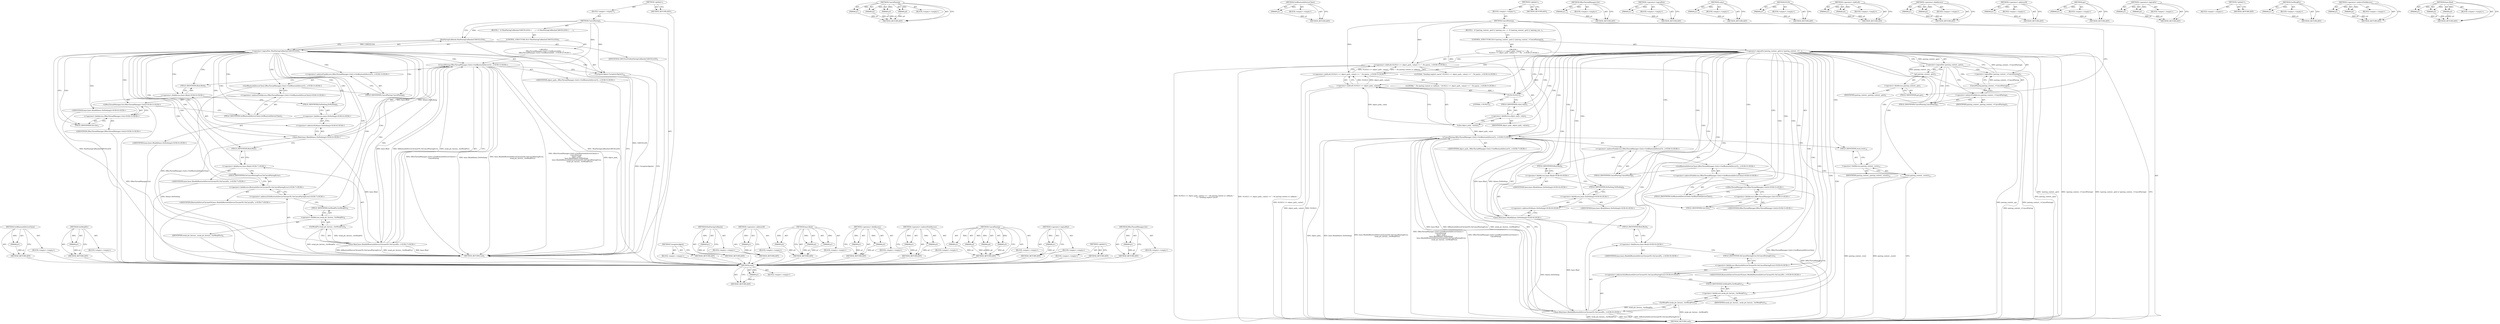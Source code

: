 digraph "base.Bind" {
vulnerable_84 [label=<(METHOD,GetBluetoothDeviceClient)>];
vulnerable_85 [label=<(PARAM,p1)>];
vulnerable_86 [label=<(BLOCK,&lt;empty&gt;,&lt;empty&gt;)>];
vulnerable_87 [label=<(METHOD_RETURN,ANY)>];
vulnerable_107 [label=<(METHOD,GetWeakPtr)>];
vulnerable_108 [label=<(PARAM,p1)>];
vulnerable_109 [label=<(BLOCK,&lt;empty&gt;,&lt;empty&gt;)>];
vulnerable_110 [label=<(METHOD_RETURN,ANY)>];
vulnerable_6 [label=<(METHOD,&lt;global&gt;)<SUB>1</SUB>>];
vulnerable_7 [label=<(BLOCK,&lt;empty&gt;,&lt;empty&gt;)<SUB>1</SUB>>];
vulnerable_8 [label=<(METHOD,CancelPairing)<SUB>1</SUB>>];
vulnerable_9 [label=<(BLOCK,{
  if (!RunPairingCallbacks(CANCELLED)) {
    ...,{
  if (!RunPairingCallbacks(CANCELLED)) {
    ...)<SUB>1</SUB>>];
vulnerable_10 [label=<(CONTROL_STRUCTURE,IF,if (!RunPairingCallbacks(CANCELLED)))<SUB>2</SUB>>];
vulnerable_11 [label=<(&lt;operator&gt;.logicalNot,!RunPairingCallbacks(CANCELLED))<SUB>2</SUB>>];
vulnerable_12 [label=<(RunPairingCallbacks,RunPairingCallbacks(CANCELLED))<SUB>2</SUB>>];
vulnerable_13 [label=<(IDENTIFIER,CANCELLED,RunPairingCallbacks(CANCELLED))<SUB>2</SUB>>];
vulnerable_14 [label="<(BLOCK,{
     DBusThreadManager::Get()-&gt;GetBluetoothDe...,{
     DBusThreadManager::Get()-&gt;GetBluetoothDe...)<SUB>2</SUB>>"];
vulnerable_15 [label="<(CancelPairing,DBusThreadManager::Get()-&gt;GetBluetoothDeviceCli...)<SUB>3</SUB>>"];
vulnerable_16 [label="<(&lt;operator&gt;.indirectFieldAccess,DBusThreadManager::Get()-&gt;GetBluetoothDeviceCli...)<SUB>3</SUB>>"];
vulnerable_17 [label="<(GetBluetoothDeviceClient,DBusThreadManager::Get()-&gt;GetBluetoothDeviceCli...)<SUB>3</SUB>>"];
vulnerable_18 [label="<(&lt;operator&gt;.indirectFieldAccess,DBusThreadManager::Get()-&gt;GetBluetoothDeviceClient)<SUB>3</SUB>>"];
vulnerable_19 [label="<(DBusThreadManager.Get,DBusThreadManager::Get())<SUB>3</SUB>>"];
vulnerable_20 [label="<(&lt;operator&gt;.fieldAccess,DBusThreadManager::Get)<SUB>3</SUB>>"];
vulnerable_21 [label="<(IDENTIFIER,DBusThreadManager,DBusThreadManager::Get())<SUB>3</SUB>>"];
vulnerable_22 [label=<(FIELD_IDENTIFIER,Get,Get)<SUB>3</SUB>>];
vulnerable_23 [label=<(FIELD_IDENTIFIER,GetBluetoothDeviceClient,GetBluetoothDeviceClient)<SUB>3</SUB>>];
vulnerable_24 [label=<(FIELD_IDENTIFIER,CancelPairing,CancelPairing)<SUB>3</SUB>>];
vulnerable_25 [label="<(IDENTIFIER,object_path_,DBusThreadManager::Get()-&gt;GetBluetoothDeviceCli...)<SUB>5</SUB>>"];
vulnerable_26 [label="<(base.Bind,base::Bind(&amp;base::DoNothing))<SUB>6</SUB>>"];
vulnerable_27 [label="<(&lt;operator&gt;.fieldAccess,base::Bind)<SUB>6</SUB>>"];
vulnerable_28 [label="<(IDENTIFIER,base,base::Bind(&amp;base::DoNothing))<SUB>6</SUB>>"];
vulnerable_29 [label=<(FIELD_IDENTIFIER,Bind,Bind)<SUB>6</SUB>>];
vulnerable_30 [label="<(&lt;operator&gt;.addressOf,&amp;base::DoNothing)<SUB>6</SUB>>"];
vulnerable_31 [label="<(&lt;operator&gt;.fieldAccess,base::DoNothing)<SUB>6</SUB>>"];
vulnerable_32 [label="<(IDENTIFIER,base,base::Bind(&amp;base::DoNothing))<SUB>6</SUB>>"];
vulnerable_33 [label=<(FIELD_IDENTIFIER,DoNothing,DoNothing)<SUB>6</SUB>>];
vulnerable_34 [label="<(base.Bind,base::Bind(&amp;BluetoothDeviceChromeOS::OnCancelPa...)<SUB>7</SUB>>"];
vulnerable_35 [label="<(&lt;operator&gt;.fieldAccess,base::Bind)<SUB>7</SUB>>"];
vulnerable_36 [label="<(IDENTIFIER,base,base::Bind(&amp;BluetoothDeviceChromeOS::OnCancelPa...)<SUB>7</SUB>>"];
vulnerable_37 [label=<(FIELD_IDENTIFIER,Bind,Bind)<SUB>7</SUB>>];
vulnerable_38 [label="<(&lt;operator&gt;.addressOf,&amp;BluetoothDeviceChromeOS::OnCancelPairingError)<SUB>7</SUB>>"];
vulnerable_39 [label="<(&lt;operator&gt;.fieldAccess,BluetoothDeviceChromeOS::OnCancelPairingError)<SUB>7</SUB>>"];
vulnerable_40 [label="<(IDENTIFIER,BluetoothDeviceChromeOS,base::Bind(&amp;BluetoothDeviceChromeOS::OnCancelPa...)<SUB>7</SUB>>"];
vulnerable_41 [label=<(FIELD_IDENTIFIER,OnCancelPairingError,OnCancelPairingError)<SUB>7</SUB>>];
vulnerable_42 [label=<(GetWeakPtr,weak_ptr_factory_.GetWeakPtr())<SUB>8</SUB>>];
vulnerable_43 [label=<(&lt;operator&gt;.fieldAccess,weak_ptr_factory_.GetWeakPtr)<SUB>8</SUB>>];
vulnerable_44 [label=<(IDENTIFIER,weak_ptr_factory_,weak_ptr_factory_.GetWeakPtr())<SUB>8</SUB>>];
vulnerable_45 [label=<(FIELD_IDENTIFIER,GetWeakPtr,GetWeakPtr)<SUB>8</SUB>>];
vulnerable_46 [label=<(UnregisterAgent,UnregisterAgent())<SUB>10</SUB>>];
vulnerable_47 [label=<(METHOD_RETURN,void)<SUB>1</SUB>>];
vulnerable_49 [label=<(METHOD_RETURN,ANY)<SUB>1</SUB>>];
vulnerable_111 [label=<(METHOD,UnregisterAgent)>];
vulnerable_112 [label=<(BLOCK,&lt;empty&gt;,&lt;empty&gt;)>];
vulnerable_113 [label=<(METHOD_RETURN,ANY)>];
vulnerable_68 [label=<(METHOD,RunPairingCallbacks)>];
vulnerable_69 [label=<(PARAM,p1)>];
vulnerable_70 [label=<(BLOCK,&lt;empty&gt;,&lt;empty&gt;)>];
vulnerable_71 [label=<(METHOD_RETURN,ANY)>];
vulnerable_103 [label=<(METHOD,&lt;operator&gt;.addressOf)>];
vulnerable_104 [label=<(PARAM,p1)>];
vulnerable_105 [label=<(BLOCK,&lt;empty&gt;,&lt;empty&gt;)>];
vulnerable_106 [label=<(METHOD_RETURN,ANY)>];
vulnerable_97 [label=<(METHOD,base.Bind)>];
vulnerable_98 [label=<(PARAM,p1)>];
vulnerable_99 [label=<(PARAM,p2)>];
vulnerable_100 [label=<(PARAM,p3)>];
vulnerable_101 [label=<(BLOCK,&lt;empty&gt;,&lt;empty&gt;)>];
vulnerable_102 [label=<(METHOD_RETURN,ANY)>];
vulnerable_92 [label=<(METHOD,&lt;operator&gt;.fieldAccess)>];
vulnerable_93 [label=<(PARAM,p1)>];
vulnerable_94 [label=<(PARAM,p2)>];
vulnerable_95 [label=<(BLOCK,&lt;empty&gt;,&lt;empty&gt;)>];
vulnerable_96 [label=<(METHOD_RETURN,ANY)>];
vulnerable_79 [label=<(METHOD,&lt;operator&gt;.indirectFieldAccess)>];
vulnerable_80 [label=<(PARAM,p1)>];
vulnerable_81 [label=<(PARAM,p2)>];
vulnerable_82 [label=<(BLOCK,&lt;empty&gt;,&lt;empty&gt;)>];
vulnerable_83 [label=<(METHOD_RETURN,ANY)>];
vulnerable_72 [label=<(METHOD,CancelPairing)>];
vulnerable_73 [label=<(PARAM,p1)>];
vulnerable_74 [label=<(PARAM,p2)>];
vulnerable_75 [label=<(PARAM,p3)>];
vulnerable_76 [label=<(PARAM,p4)>];
vulnerable_77 [label=<(BLOCK,&lt;empty&gt;,&lt;empty&gt;)>];
vulnerable_78 [label=<(METHOD_RETURN,ANY)>];
vulnerable_64 [label=<(METHOD,&lt;operator&gt;.logicalNot)>];
vulnerable_65 [label=<(PARAM,p1)>];
vulnerable_66 [label=<(BLOCK,&lt;empty&gt;,&lt;empty&gt;)>];
vulnerable_67 [label=<(METHOD_RETURN,ANY)>];
vulnerable_58 [label=<(METHOD,&lt;global&gt;)<SUB>1</SUB>>];
vulnerable_59 [label=<(BLOCK,&lt;empty&gt;,&lt;empty&gt;)>];
vulnerable_60 [label=<(METHOD_RETURN,ANY)>];
vulnerable_88 [label=<(METHOD,DBusThreadManager.Get)>];
vulnerable_89 [label=<(PARAM,p1)>];
vulnerable_90 [label=<(BLOCK,&lt;empty&gt;,&lt;empty&gt;)>];
vulnerable_91 [label=<(METHOD_RETURN,ANY)>];
fixed_157 [label=<(METHOD,reset)>];
fixed_158 [label=<(PARAM,p1)>];
fixed_159 [label=<(BLOCK,&lt;empty&gt;,&lt;empty&gt;)>];
fixed_160 [label=<(METHOD_RETURN,ANY)>];
fixed_110 [label=<(METHOD,CancelPairing)>];
fixed_111 [label=<(PARAM,p1)>];
fixed_112 [label=<(PARAM,p2)>];
fixed_113 [label=<(PARAM,p3)>];
fixed_114 [label=<(PARAM,p4)>];
fixed_115 [label=<(BLOCK,&lt;empty&gt;,&lt;empty&gt;)>];
fixed_116 [label=<(METHOD_RETURN,ANY)>];
fixed_135 [label=<(METHOD,GetBluetoothDeviceClient)>];
fixed_136 [label=<(PARAM,p1)>];
fixed_137 [label=<(BLOCK,&lt;empty&gt;,&lt;empty&gt;)>];
fixed_138 [label=<(METHOD_RETURN,ANY)>];
fixed_6 [label=<(METHOD,&lt;global&gt;)<SUB>1</SUB>>];
fixed_7 [label=<(BLOCK,&lt;empty&gt;,&lt;empty&gt;)<SUB>1</SUB>>];
fixed_8 [label=<(METHOD,CancelPairing)<SUB>1</SUB>>];
fixed_9 [label=<(BLOCK,{
  if (!pairing_context_.get() || !pairing_con...,{
  if (!pairing_context_.get() || !pairing_con...)<SUB>1</SUB>>];
fixed_10 [label=<(CONTROL_STRUCTURE,IF,if (!pairing_context_.get() || !pairing_context_-&gt;CancelPairing()))<SUB>2</SUB>>];
fixed_11 [label=<(&lt;operator&gt;.logicalOr,!pairing_context_.get() || !pairing_context_-&gt;C...)<SUB>2</SUB>>];
fixed_12 [label=<(&lt;operator&gt;.logicalNot,!pairing_context_.get())<SUB>2</SUB>>];
fixed_13 [label=<(get,pairing_context_.get())<SUB>2</SUB>>];
fixed_14 [label=<(&lt;operator&gt;.fieldAccess,pairing_context_.get)<SUB>2</SUB>>];
fixed_15 [label=<(IDENTIFIER,pairing_context_,pairing_context_.get())<SUB>2</SUB>>];
fixed_16 [label=<(FIELD_IDENTIFIER,get,get)<SUB>2</SUB>>];
fixed_17 [label=<(&lt;operator&gt;.logicalNot,!pairing_context_-&gt;CancelPairing())<SUB>2</SUB>>];
fixed_18 [label=<(CancelPairing,pairing_context_-&gt;CancelPairing())<SUB>2</SUB>>];
fixed_19 [label=<(&lt;operator&gt;.indirectFieldAccess,pairing_context_-&gt;CancelPairing)<SUB>2</SUB>>];
fixed_20 [label=<(IDENTIFIER,pairing_context_,pairing_context_-&gt;CancelPairing())<SUB>2</SUB>>];
fixed_21 [label=<(FIELD_IDENTIFIER,CancelPairing,CancelPairing)<SUB>2</SUB>>];
fixed_22 [label="<(BLOCK,{
    VLOG(1) &lt;&lt; object_path_.value() &lt;&lt; &quot;: No ...,{
    VLOG(1) &lt;&lt; object_path_.value() &lt;&lt; &quot;: No ...)<SUB>2</SUB>>"];
fixed_23 [label="<(&lt;operator&gt;.shiftLeft,VLOG(1) &lt;&lt; object_path_.value() &lt;&lt; &quot;: No pairin...)<SUB>3</SUB>>"];
fixed_24 [label="<(&lt;operator&gt;.shiftLeft,VLOG(1) &lt;&lt; object_path_.value() &lt;&lt; &quot;: No pairin...)<SUB>3</SUB>>"];
fixed_25 [label=<(&lt;operator&gt;.shiftLeft,VLOG(1) &lt;&lt; object_path_.value())<SUB>3</SUB>>];
fixed_26 [label=<(VLOG,VLOG(1))<SUB>3</SUB>>];
fixed_27 [label=<(LITERAL,1,VLOG(1))<SUB>3</SUB>>];
fixed_28 [label=<(value,object_path_.value())<SUB>3</SUB>>];
fixed_29 [label=<(&lt;operator&gt;.fieldAccess,object_path_.value)<SUB>3</SUB>>];
fixed_30 [label=<(IDENTIFIER,object_path_,object_path_.value())<SUB>3</SUB>>];
fixed_31 [label=<(FIELD_IDENTIFIER,value,value)<SUB>3</SUB>>];
fixed_32 [label="<(LITERAL,&quot;: No pairing context or callback. &quot;,VLOG(1) &lt;&lt; object_path_.value() &lt;&lt; &quot;: No pairin...)<SUB>3</SUB>>"];
fixed_33 [label="<(LITERAL,&quot;Sending explicit cancel&quot;,VLOG(1) &lt;&lt; object_path_.value() &lt;&lt; &quot;: No pairin...)<SUB>4</SUB>>"];
fixed_34 [label="<(CancelPairing,DBusThreadManager::Get()-&gt;GetBluetoothDeviceCli...)<SUB>5</SUB>>"];
fixed_35 [label="<(&lt;operator&gt;.indirectFieldAccess,DBusThreadManager::Get()-&gt;GetBluetoothDeviceCli...)<SUB>5</SUB>>"];
fixed_36 [label="<(GetBluetoothDeviceClient,DBusThreadManager::Get()-&gt;GetBluetoothDeviceCli...)<SUB>5</SUB>>"];
fixed_37 [label="<(&lt;operator&gt;.indirectFieldAccess,DBusThreadManager::Get()-&gt;GetBluetoothDeviceClient)<SUB>5</SUB>>"];
fixed_38 [label="<(DBusThreadManager.Get,DBusThreadManager::Get())<SUB>5</SUB>>"];
fixed_39 [label="<(&lt;operator&gt;.fieldAccess,DBusThreadManager::Get)<SUB>5</SUB>>"];
fixed_40 [label="<(IDENTIFIER,DBusThreadManager,DBusThreadManager::Get())<SUB>5</SUB>>"];
fixed_41 [label=<(FIELD_IDENTIFIER,Get,Get)<SUB>5</SUB>>];
fixed_42 [label=<(FIELD_IDENTIFIER,GetBluetoothDeviceClient,GetBluetoothDeviceClient)<SUB>5</SUB>>];
fixed_43 [label=<(FIELD_IDENTIFIER,CancelPairing,CancelPairing)<SUB>5</SUB>>];
fixed_44 [label="<(IDENTIFIER,object_path_,DBusThreadManager::Get()-&gt;GetBluetoothDeviceCli...)<SUB>7</SUB>>"];
fixed_45 [label="<(base.Bind,base::Bind(&amp;base::DoNothing))<SUB>8</SUB>>"];
fixed_46 [label="<(&lt;operator&gt;.fieldAccess,base::Bind)<SUB>8</SUB>>"];
fixed_47 [label="<(IDENTIFIER,base,base::Bind(&amp;base::DoNothing))<SUB>8</SUB>>"];
fixed_48 [label=<(FIELD_IDENTIFIER,Bind,Bind)<SUB>8</SUB>>];
fixed_49 [label="<(&lt;operator&gt;.addressOf,&amp;base::DoNothing)<SUB>8</SUB>>"];
fixed_50 [label="<(&lt;operator&gt;.fieldAccess,base::DoNothing)<SUB>8</SUB>>"];
fixed_51 [label="<(IDENTIFIER,base,base::Bind(&amp;base::DoNothing))<SUB>8</SUB>>"];
fixed_52 [label=<(FIELD_IDENTIFIER,DoNothing,DoNothing)<SUB>8</SUB>>];
fixed_53 [label="<(base.Bind,base::Bind(&amp;BluetoothDeviceChromeOS::OnCancelPa...)<SUB>9</SUB>>"];
fixed_54 [label="<(&lt;operator&gt;.fieldAccess,base::Bind)<SUB>9</SUB>>"];
fixed_55 [label="<(IDENTIFIER,base,base::Bind(&amp;BluetoothDeviceChromeOS::OnCancelPa...)<SUB>9</SUB>>"];
fixed_56 [label=<(FIELD_IDENTIFIER,Bind,Bind)<SUB>9</SUB>>];
fixed_57 [label="<(&lt;operator&gt;.addressOf,&amp;BluetoothDeviceChromeOS::OnCancelPairingError)<SUB>9</SUB>>"];
fixed_58 [label="<(&lt;operator&gt;.fieldAccess,BluetoothDeviceChromeOS::OnCancelPairingError)<SUB>9</SUB>>"];
fixed_59 [label="<(IDENTIFIER,BluetoothDeviceChromeOS,base::Bind(&amp;BluetoothDeviceChromeOS::OnCancelPa...)<SUB>9</SUB>>"];
fixed_60 [label=<(FIELD_IDENTIFIER,OnCancelPairingError,OnCancelPairingError)<SUB>9</SUB>>];
fixed_61 [label=<(GetWeakPtr,weak_ptr_factory_.GetWeakPtr())<SUB>10</SUB>>];
fixed_62 [label=<(&lt;operator&gt;.fieldAccess,weak_ptr_factory_.GetWeakPtr)<SUB>10</SUB>>];
fixed_63 [label=<(IDENTIFIER,weak_ptr_factory_,weak_ptr_factory_.GetWeakPtr())<SUB>10</SUB>>];
fixed_64 [label=<(FIELD_IDENTIFIER,GetWeakPtr,GetWeakPtr)<SUB>10</SUB>>];
fixed_65 [label=<(reset,pairing_context_.reset())<SUB>14</SUB>>];
fixed_66 [label=<(&lt;operator&gt;.fieldAccess,pairing_context_.reset)<SUB>14</SUB>>];
fixed_67 [label=<(IDENTIFIER,pairing_context_,pairing_context_.reset())<SUB>14</SUB>>];
fixed_68 [label=<(FIELD_IDENTIFIER,reset,reset)<SUB>14</SUB>>];
fixed_69 [label=<(METHOD_RETURN,void)<SUB>1</SUB>>];
fixed_71 [label=<(METHOD_RETURN,ANY)<SUB>1</SUB>>];
fixed_139 [label=<(METHOD,DBusThreadManager.Get)>];
fixed_140 [label=<(PARAM,p1)>];
fixed_141 [label=<(BLOCK,&lt;empty&gt;,&lt;empty&gt;)>];
fixed_142 [label=<(METHOD_RETURN,ANY)>];
fixed_97 [label=<(METHOD,&lt;operator&gt;.logicalNot)>];
fixed_98 [label=<(PARAM,p1)>];
fixed_99 [label=<(BLOCK,&lt;empty&gt;,&lt;empty&gt;)>];
fixed_100 [label=<(METHOD_RETURN,ANY)>];
fixed_131 [label=<(METHOD,value)>];
fixed_132 [label=<(PARAM,p1)>];
fixed_133 [label=<(BLOCK,&lt;empty&gt;,&lt;empty&gt;)>];
fixed_134 [label=<(METHOD_RETURN,ANY)>];
fixed_127 [label=<(METHOD,VLOG)>];
fixed_128 [label=<(PARAM,p1)>];
fixed_129 [label=<(BLOCK,&lt;empty&gt;,&lt;empty&gt;)>];
fixed_130 [label=<(METHOD_RETURN,ANY)>];
fixed_122 [label=<(METHOD,&lt;operator&gt;.shiftLeft)>];
fixed_123 [label=<(PARAM,p1)>];
fixed_124 [label=<(PARAM,p2)>];
fixed_125 [label=<(BLOCK,&lt;empty&gt;,&lt;empty&gt;)>];
fixed_126 [label=<(METHOD_RETURN,ANY)>];
fixed_105 [label=<(METHOD,&lt;operator&gt;.fieldAccess)>];
fixed_106 [label=<(PARAM,p1)>];
fixed_107 [label=<(PARAM,p2)>];
fixed_108 [label=<(BLOCK,&lt;empty&gt;,&lt;empty&gt;)>];
fixed_109 [label=<(METHOD_RETURN,ANY)>];
fixed_149 [label=<(METHOD,&lt;operator&gt;.addressOf)>];
fixed_150 [label=<(PARAM,p1)>];
fixed_151 [label=<(BLOCK,&lt;empty&gt;,&lt;empty&gt;)>];
fixed_152 [label=<(METHOD_RETURN,ANY)>];
fixed_101 [label=<(METHOD,get)>];
fixed_102 [label=<(PARAM,p1)>];
fixed_103 [label=<(BLOCK,&lt;empty&gt;,&lt;empty&gt;)>];
fixed_104 [label=<(METHOD_RETURN,ANY)>];
fixed_92 [label=<(METHOD,&lt;operator&gt;.logicalOr)>];
fixed_93 [label=<(PARAM,p1)>];
fixed_94 [label=<(PARAM,p2)>];
fixed_95 [label=<(BLOCK,&lt;empty&gt;,&lt;empty&gt;)>];
fixed_96 [label=<(METHOD_RETURN,ANY)>];
fixed_86 [label=<(METHOD,&lt;global&gt;)<SUB>1</SUB>>];
fixed_87 [label=<(BLOCK,&lt;empty&gt;,&lt;empty&gt;)>];
fixed_88 [label=<(METHOD_RETURN,ANY)>];
fixed_153 [label=<(METHOD,GetWeakPtr)>];
fixed_154 [label=<(PARAM,p1)>];
fixed_155 [label=<(BLOCK,&lt;empty&gt;,&lt;empty&gt;)>];
fixed_156 [label=<(METHOD_RETURN,ANY)>];
fixed_117 [label=<(METHOD,&lt;operator&gt;.indirectFieldAccess)>];
fixed_118 [label=<(PARAM,p1)>];
fixed_119 [label=<(PARAM,p2)>];
fixed_120 [label=<(BLOCK,&lt;empty&gt;,&lt;empty&gt;)>];
fixed_121 [label=<(METHOD_RETURN,ANY)>];
fixed_143 [label=<(METHOD,base.Bind)>];
fixed_144 [label=<(PARAM,p1)>];
fixed_145 [label=<(PARAM,p2)>];
fixed_146 [label=<(PARAM,p3)>];
fixed_147 [label=<(BLOCK,&lt;empty&gt;,&lt;empty&gt;)>];
fixed_148 [label=<(METHOD_RETURN,ANY)>];
vulnerable_84 -> vulnerable_85  [key=0, label="AST: "];
vulnerable_84 -> vulnerable_85  [key=1, label="DDG: "];
vulnerable_84 -> vulnerable_86  [key=0, label="AST: "];
vulnerable_84 -> vulnerable_87  [key=0, label="AST: "];
vulnerable_84 -> vulnerable_87  [key=1, label="CFG: "];
vulnerable_85 -> vulnerable_87  [key=0, label="DDG: p1"];
vulnerable_86 -> fixed_157  [key=0];
vulnerable_87 -> fixed_157  [key=0];
vulnerable_107 -> vulnerable_108  [key=0, label="AST: "];
vulnerable_107 -> vulnerable_108  [key=1, label="DDG: "];
vulnerable_107 -> vulnerable_109  [key=0, label="AST: "];
vulnerable_107 -> vulnerable_110  [key=0, label="AST: "];
vulnerable_107 -> vulnerable_110  [key=1, label="CFG: "];
vulnerable_108 -> vulnerable_110  [key=0, label="DDG: p1"];
vulnerable_109 -> fixed_157  [key=0];
vulnerable_110 -> fixed_157  [key=0];
vulnerable_6 -> vulnerable_7  [key=0, label="AST: "];
vulnerable_6 -> vulnerable_49  [key=0, label="AST: "];
vulnerable_6 -> vulnerable_49  [key=1, label="CFG: "];
vulnerable_7 -> vulnerable_8  [key=0, label="AST: "];
vulnerable_8 -> vulnerable_9  [key=0, label="AST: "];
vulnerable_8 -> vulnerable_47  [key=0, label="AST: "];
vulnerable_8 -> vulnerable_12  [key=0, label="CFG: "];
vulnerable_8 -> vulnerable_12  [key=1, label="DDG: "];
vulnerable_8 -> vulnerable_46  [key=0, label="DDG: "];
vulnerable_8 -> vulnerable_15  [key=0, label="DDG: "];
vulnerable_9 -> vulnerable_10  [key=0, label="AST: "];
vulnerable_10 -> vulnerable_11  [key=0, label="AST: "];
vulnerable_10 -> vulnerable_14  [key=0, label="AST: "];
vulnerable_11 -> vulnerable_12  [key=0, label="AST: "];
vulnerable_11 -> vulnerable_47  [key=0, label="CFG: "];
vulnerable_11 -> vulnerable_47  [key=1, label="DDG: RunPairingCallbacks(CANCELLED)"];
vulnerable_11 -> vulnerable_47  [key=2, label="DDG: !RunPairingCallbacks(CANCELLED)"];
vulnerable_11 -> vulnerable_22  [key=0, label="CFG: "];
vulnerable_11 -> vulnerable_22  [key=1, label="CDG: "];
vulnerable_11 -> vulnerable_24  [key=0, label="CDG: "];
vulnerable_11 -> vulnerable_16  [key=0, label="CDG: "];
vulnerable_11 -> vulnerable_17  [key=0, label="CDG: "];
vulnerable_11 -> vulnerable_15  [key=0, label="CDG: "];
vulnerable_11 -> vulnerable_30  [key=0, label="CDG: "];
vulnerable_11 -> vulnerable_34  [key=0, label="CDG: "];
vulnerable_11 -> vulnerable_33  [key=0, label="CDG: "];
vulnerable_11 -> vulnerable_26  [key=0, label="CDG: "];
vulnerable_11 -> vulnerable_42  [key=0, label="CDG: "];
vulnerable_11 -> vulnerable_23  [key=0, label="CDG: "];
vulnerable_11 -> vulnerable_19  [key=0, label="CDG: "];
vulnerable_11 -> vulnerable_37  [key=0, label="CDG: "];
vulnerable_11 -> vulnerable_46  [key=0, label="CDG: "];
vulnerable_11 -> vulnerable_20  [key=0, label="CDG: "];
vulnerable_11 -> vulnerable_38  [key=0, label="CDG: "];
vulnerable_11 -> vulnerable_41  [key=0, label="CDG: "];
vulnerable_11 -> vulnerable_45  [key=0, label="CDG: "];
vulnerable_11 -> vulnerable_27  [key=0, label="CDG: "];
vulnerable_11 -> vulnerable_29  [key=0, label="CDG: "];
vulnerable_11 -> vulnerable_18  [key=0, label="CDG: "];
vulnerable_11 -> vulnerable_35  [key=0, label="CDG: "];
vulnerable_11 -> vulnerable_39  [key=0, label="CDG: "];
vulnerable_11 -> vulnerable_31  [key=0, label="CDG: "];
vulnerable_11 -> vulnerable_43  [key=0, label="CDG: "];
vulnerable_12 -> vulnerable_13  [key=0, label="AST: "];
vulnerable_12 -> vulnerable_11  [key=0, label="CFG: "];
vulnerable_12 -> vulnerable_11  [key=1, label="DDG: CANCELLED"];
vulnerable_12 -> vulnerable_47  [key=0, label="DDG: CANCELLED"];
vulnerable_13 -> fixed_157  [key=0];
vulnerable_14 -> vulnerable_15  [key=0, label="AST: "];
vulnerable_14 -> vulnerable_46  [key=0, label="AST: "];
vulnerable_15 -> vulnerable_16  [key=0, label="AST: "];
vulnerable_15 -> vulnerable_25  [key=0, label="AST: "];
vulnerable_15 -> vulnerable_26  [key=0, label="AST: "];
vulnerable_15 -> vulnerable_34  [key=0, label="AST: "];
vulnerable_15 -> vulnerable_46  [key=0, label="CFG: "];
vulnerable_15 -> vulnerable_47  [key=0, label="DDG: DBusThreadManager::Get()-&gt;GetBluetoothDeviceClient()-&gt;
         CancelPairing"];
vulnerable_15 -> vulnerable_47  [key=1, label="DDG: base::Bind(&amp;base::DoNothing)"];
vulnerable_15 -> vulnerable_47  [key=2, label="DDG: base::Bind(&amp;BluetoothDeviceChromeOS::OnCancelPairingError,
                        weak_ptr_factory_.GetWeakPtr())"];
vulnerable_15 -> vulnerable_47  [key=3, label="DDG: DBusThreadManager::Get()-&gt;GetBluetoothDeviceClient()-&gt;
         CancelPairing(
             object_path_,
            base::Bind(&amp;base::DoNothing),
            base::Bind(&amp;BluetoothDeviceChromeOS::OnCancelPairingError,
                        weak_ptr_factory_.GetWeakPtr()))"];
vulnerable_15 -> vulnerable_47  [key=4, label="DDG: object_path_"];
vulnerable_16 -> vulnerable_17  [key=0, label="AST: "];
vulnerable_16 -> vulnerable_24  [key=0, label="AST: "];
vulnerable_16 -> vulnerable_29  [key=0, label="CFG: "];
vulnerable_17 -> vulnerable_18  [key=0, label="AST: "];
vulnerable_17 -> vulnerable_24  [key=0, label="CFG: "];
vulnerable_17 -> vulnerable_47  [key=0, label="DDG: DBusThreadManager::Get()-&gt;GetBluetoothDeviceClient"];
vulnerable_18 -> vulnerable_19  [key=0, label="AST: "];
vulnerable_18 -> vulnerable_23  [key=0, label="AST: "];
vulnerable_18 -> vulnerable_17  [key=0, label="CFG: "];
vulnerable_19 -> vulnerable_20  [key=0, label="AST: "];
vulnerable_19 -> vulnerable_23  [key=0, label="CFG: "];
vulnerable_19 -> vulnerable_47  [key=0, label="DDG: DBusThreadManager::Get"];
vulnerable_20 -> vulnerable_21  [key=0, label="AST: "];
vulnerable_20 -> vulnerable_22  [key=0, label="AST: "];
vulnerable_20 -> vulnerable_19  [key=0, label="CFG: "];
vulnerable_21 -> fixed_157  [key=0];
vulnerable_22 -> vulnerable_20  [key=0, label="CFG: "];
vulnerable_23 -> vulnerable_18  [key=0, label="CFG: "];
vulnerable_24 -> vulnerable_16  [key=0, label="CFG: "];
vulnerable_25 -> fixed_157  [key=0];
vulnerable_26 -> vulnerable_27  [key=0, label="AST: "];
vulnerable_26 -> vulnerable_30  [key=0, label="AST: "];
vulnerable_26 -> vulnerable_37  [key=0, label="CFG: "];
vulnerable_26 -> vulnerable_47  [key=0, label="DDG: &amp;base::DoNothing"];
vulnerable_26 -> vulnerable_15  [key=0, label="DDG: base::Bind"];
vulnerable_26 -> vulnerable_15  [key=1, label="DDG: &amp;base::DoNothing"];
vulnerable_26 -> vulnerable_34  [key=0, label="DDG: base::Bind"];
vulnerable_27 -> vulnerable_28  [key=0, label="AST: "];
vulnerable_27 -> vulnerable_29  [key=0, label="AST: "];
vulnerable_27 -> vulnerable_33  [key=0, label="CFG: "];
vulnerable_28 -> fixed_157  [key=0];
vulnerable_29 -> vulnerable_27  [key=0, label="CFG: "];
vulnerable_30 -> vulnerable_31  [key=0, label="AST: "];
vulnerable_30 -> vulnerable_26  [key=0, label="CFG: "];
vulnerable_31 -> vulnerable_32  [key=0, label="AST: "];
vulnerable_31 -> vulnerable_33  [key=0, label="AST: "];
vulnerable_31 -> vulnerable_30  [key=0, label="CFG: "];
vulnerable_32 -> fixed_157  [key=0];
vulnerable_33 -> vulnerable_31  [key=0, label="CFG: "];
vulnerable_34 -> vulnerable_35  [key=0, label="AST: "];
vulnerable_34 -> vulnerable_38  [key=0, label="AST: "];
vulnerable_34 -> vulnerable_42  [key=0, label="AST: "];
vulnerable_34 -> vulnerable_15  [key=0, label="CFG: "];
vulnerable_34 -> vulnerable_15  [key=1, label="DDG: base::Bind"];
vulnerable_34 -> vulnerable_15  [key=2, label="DDG: &amp;BluetoothDeviceChromeOS::OnCancelPairingError"];
vulnerable_34 -> vulnerable_15  [key=3, label="DDG: weak_ptr_factory_.GetWeakPtr()"];
vulnerable_34 -> vulnerable_47  [key=0, label="DDG: base::Bind"];
vulnerable_34 -> vulnerable_47  [key=1, label="DDG: &amp;BluetoothDeviceChromeOS::OnCancelPairingError"];
vulnerable_34 -> vulnerable_47  [key=2, label="DDG: weak_ptr_factory_.GetWeakPtr()"];
vulnerable_35 -> vulnerable_36  [key=0, label="AST: "];
vulnerable_35 -> vulnerable_37  [key=0, label="AST: "];
vulnerable_35 -> vulnerable_41  [key=0, label="CFG: "];
vulnerable_36 -> fixed_157  [key=0];
vulnerable_37 -> vulnerable_35  [key=0, label="CFG: "];
vulnerable_38 -> vulnerable_39  [key=0, label="AST: "];
vulnerable_38 -> vulnerable_45  [key=0, label="CFG: "];
vulnerable_39 -> vulnerable_40  [key=0, label="AST: "];
vulnerable_39 -> vulnerable_41  [key=0, label="AST: "];
vulnerable_39 -> vulnerable_38  [key=0, label="CFG: "];
vulnerable_40 -> fixed_157  [key=0];
vulnerable_41 -> vulnerable_39  [key=0, label="CFG: "];
vulnerable_42 -> vulnerable_43  [key=0, label="AST: "];
vulnerable_42 -> vulnerable_34  [key=0, label="CFG: "];
vulnerable_42 -> vulnerable_34  [key=1, label="DDG: weak_ptr_factory_.GetWeakPtr"];
vulnerable_42 -> vulnerable_47  [key=0, label="DDG: weak_ptr_factory_.GetWeakPtr"];
vulnerable_43 -> vulnerable_44  [key=0, label="AST: "];
vulnerable_43 -> vulnerable_45  [key=0, label="AST: "];
vulnerable_43 -> vulnerable_42  [key=0, label="CFG: "];
vulnerable_44 -> fixed_157  [key=0];
vulnerable_45 -> vulnerable_43  [key=0, label="CFG: "];
vulnerable_46 -> vulnerable_47  [key=0, label="CFG: "];
vulnerable_46 -> vulnerable_47  [key=1, label="DDG: UnregisterAgent()"];
vulnerable_47 -> fixed_157  [key=0];
vulnerable_49 -> fixed_157  [key=0];
vulnerable_111 -> vulnerable_112  [key=0, label="AST: "];
vulnerable_111 -> vulnerable_113  [key=0, label="AST: "];
vulnerable_111 -> vulnerable_113  [key=1, label="CFG: "];
vulnerable_112 -> fixed_157  [key=0];
vulnerable_113 -> fixed_157  [key=0];
vulnerable_68 -> vulnerable_69  [key=0, label="AST: "];
vulnerable_68 -> vulnerable_69  [key=1, label="DDG: "];
vulnerable_68 -> vulnerable_70  [key=0, label="AST: "];
vulnerable_68 -> vulnerable_71  [key=0, label="AST: "];
vulnerable_68 -> vulnerable_71  [key=1, label="CFG: "];
vulnerable_69 -> vulnerable_71  [key=0, label="DDG: p1"];
vulnerable_70 -> fixed_157  [key=0];
vulnerable_71 -> fixed_157  [key=0];
vulnerable_103 -> vulnerable_104  [key=0, label="AST: "];
vulnerable_103 -> vulnerable_104  [key=1, label="DDG: "];
vulnerable_103 -> vulnerable_105  [key=0, label="AST: "];
vulnerable_103 -> vulnerable_106  [key=0, label="AST: "];
vulnerable_103 -> vulnerable_106  [key=1, label="CFG: "];
vulnerable_104 -> vulnerable_106  [key=0, label="DDG: p1"];
vulnerable_105 -> fixed_157  [key=0];
vulnerable_106 -> fixed_157  [key=0];
vulnerable_97 -> vulnerable_98  [key=0, label="AST: "];
vulnerable_97 -> vulnerable_98  [key=1, label="DDG: "];
vulnerable_97 -> vulnerable_101  [key=0, label="AST: "];
vulnerable_97 -> vulnerable_99  [key=0, label="AST: "];
vulnerable_97 -> vulnerable_99  [key=1, label="DDG: "];
vulnerable_97 -> vulnerable_102  [key=0, label="AST: "];
vulnerable_97 -> vulnerable_102  [key=1, label="CFG: "];
vulnerable_97 -> vulnerable_100  [key=0, label="AST: "];
vulnerable_97 -> vulnerable_100  [key=1, label="DDG: "];
vulnerable_98 -> vulnerable_102  [key=0, label="DDG: p1"];
vulnerable_99 -> vulnerable_102  [key=0, label="DDG: p2"];
vulnerable_100 -> vulnerable_102  [key=0, label="DDG: p3"];
vulnerable_101 -> fixed_157  [key=0];
vulnerable_102 -> fixed_157  [key=0];
vulnerable_92 -> vulnerable_93  [key=0, label="AST: "];
vulnerable_92 -> vulnerable_93  [key=1, label="DDG: "];
vulnerable_92 -> vulnerable_95  [key=0, label="AST: "];
vulnerable_92 -> vulnerable_94  [key=0, label="AST: "];
vulnerable_92 -> vulnerable_94  [key=1, label="DDG: "];
vulnerable_92 -> vulnerable_96  [key=0, label="AST: "];
vulnerable_92 -> vulnerable_96  [key=1, label="CFG: "];
vulnerable_93 -> vulnerable_96  [key=0, label="DDG: p1"];
vulnerable_94 -> vulnerable_96  [key=0, label="DDG: p2"];
vulnerable_95 -> fixed_157  [key=0];
vulnerable_96 -> fixed_157  [key=0];
vulnerable_79 -> vulnerable_80  [key=0, label="AST: "];
vulnerable_79 -> vulnerable_80  [key=1, label="DDG: "];
vulnerable_79 -> vulnerable_82  [key=0, label="AST: "];
vulnerable_79 -> vulnerable_81  [key=0, label="AST: "];
vulnerable_79 -> vulnerable_81  [key=1, label="DDG: "];
vulnerable_79 -> vulnerable_83  [key=0, label="AST: "];
vulnerable_79 -> vulnerable_83  [key=1, label="CFG: "];
vulnerable_80 -> vulnerable_83  [key=0, label="DDG: p1"];
vulnerable_81 -> vulnerable_83  [key=0, label="DDG: p2"];
vulnerable_82 -> fixed_157  [key=0];
vulnerable_83 -> fixed_157  [key=0];
vulnerable_72 -> vulnerable_73  [key=0, label="AST: "];
vulnerable_72 -> vulnerable_73  [key=1, label="DDG: "];
vulnerable_72 -> vulnerable_77  [key=0, label="AST: "];
vulnerable_72 -> vulnerable_74  [key=0, label="AST: "];
vulnerable_72 -> vulnerable_74  [key=1, label="DDG: "];
vulnerable_72 -> vulnerable_78  [key=0, label="AST: "];
vulnerable_72 -> vulnerable_78  [key=1, label="CFG: "];
vulnerable_72 -> vulnerable_75  [key=0, label="AST: "];
vulnerable_72 -> vulnerable_75  [key=1, label="DDG: "];
vulnerable_72 -> vulnerable_76  [key=0, label="AST: "];
vulnerable_72 -> vulnerable_76  [key=1, label="DDG: "];
vulnerable_73 -> vulnerable_78  [key=0, label="DDG: p1"];
vulnerable_74 -> vulnerable_78  [key=0, label="DDG: p2"];
vulnerable_75 -> vulnerable_78  [key=0, label="DDG: p3"];
vulnerable_76 -> vulnerable_78  [key=0, label="DDG: p4"];
vulnerable_77 -> fixed_157  [key=0];
vulnerable_78 -> fixed_157  [key=0];
vulnerable_64 -> vulnerable_65  [key=0, label="AST: "];
vulnerable_64 -> vulnerable_65  [key=1, label="DDG: "];
vulnerable_64 -> vulnerable_66  [key=0, label="AST: "];
vulnerable_64 -> vulnerable_67  [key=0, label="AST: "];
vulnerable_64 -> vulnerable_67  [key=1, label="CFG: "];
vulnerable_65 -> vulnerable_67  [key=0, label="DDG: p1"];
vulnerable_66 -> fixed_157  [key=0];
vulnerable_67 -> fixed_157  [key=0];
vulnerable_58 -> vulnerable_59  [key=0, label="AST: "];
vulnerable_58 -> vulnerable_60  [key=0, label="AST: "];
vulnerable_58 -> vulnerable_60  [key=1, label="CFG: "];
vulnerable_59 -> fixed_157  [key=0];
vulnerable_60 -> fixed_157  [key=0];
vulnerable_88 -> vulnerable_89  [key=0, label="AST: "];
vulnerable_88 -> vulnerable_89  [key=1, label="DDG: "];
vulnerable_88 -> vulnerable_90  [key=0, label="AST: "];
vulnerable_88 -> vulnerable_91  [key=0, label="AST: "];
vulnerable_88 -> vulnerable_91  [key=1, label="CFG: "];
vulnerable_89 -> vulnerable_91  [key=0, label="DDG: p1"];
vulnerable_90 -> fixed_157  [key=0];
vulnerable_91 -> fixed_157  [key=0];
fixed_157 -> fixed_158  [key=0, label="AST: "];
fixed_157 -> fixed_158  [key=1, label="DDG: "];
fixed_157 -> fixed_159  [key=0, label="AST: "];
fixed_157 -> fixed_160  [key=0, label="AST: "];
fixed_157 -> fixed_160  [key=1, label="CFG: "];
fixed_158 -> fixed_160  [key=0, label="DDG: p1"];
fixed_110 -> fixed_111  [key=0, label="AST: "];
fixed_110 -> fixed_111  [key=1, label="DDG: "];
fixed_110 -> fixed_115  [key=0, label="AST: "];
fixed_110 -> fixed_112  [key=0, label="AST: "];
fixed_110 -> fixed_112  [key=1, label="DDG: "];
fixed_110 -> fixed_116  [key=0, label="AST: "];
fixed_110 -> fixed_116  [key=1, label="CFG: "];
fixed_110 -> fixed_113  [key=0, label="AST: "];
fixed_110 -> fixed_113  [key=1, label="DDG: "];
fixed_110 -> fixed_114  [key=0, label="AST: "];
fixed_110 -> fixed_114  [key=1, label="DDG: "];
fixed_111 -> fixed_116  [key=0, label="DDG: p1"];
fixed_112 -> fixed_116  [key=0, label="DDG: p2"];
fixed_113 -> fixed_116  [key=0, label="DDG: p3"];
fixed_114 -> fixed_116  [key=0, label="DDG: p4"];
fixed_135 -> fixed_136  [key=0, label="AST: "];
fixed_135 -> fixed_136  [key=1, label="DDG: "];
fixed_135 -> fixed_137  [key=0, label="AST: "];
fixed_135 -> fixed_138  [key=0, label="AST: "];
fixed_135 -> fixed_138  [key=1, label="CFG: "];
fixed_136 -> fixed_138  [key=0, label="DDG: p1"];
fixed_6 -> fixed_7  [key=0, label="AST: "];
fixed_6 -> fixed_71  [key=0, label="AST: "];
fixed_6 -> fixed_71  [key=1, label="CFG: "];
fixed_7 -> fixed_8  [key=0, label="AST: "];
fixed_8 -> fixed_9  [key=0, label="AST: "];
fixed_8 -> fixed_69  [key=0, label="AST: "];
fixed_8 -> fixed_16  [key=0, label="CFG: "];
fixed_8 -> fixed_23  [key=0, label="DDG: "];
fixed_8 -> fixed_34  [key=0, label="DDG: "];
fixed_8 -> fixed_24  [key=0, label="DDG: "];
fixed_8 -> fixed_26  [key=0, label="DDG: "];
fixed_9 -> fixed_10  [key=0, label="AST: "];
fixed_10 -> fixed_11  [key=0, label="AST: "];
fixed_10 -> fixed_22  [key=0, label="AST: "];
fixed_11 -> fixed_12  [key=0, label="AST: "];
fixed_11 -> fixed_17  [key=0, label="AST: "];
fixed_11 -> fixed_69  [key=0, label="CFG: "];
fixed_11 -> fixed_69  [key=1, label="DDG: !pairing_context_.get()"];
fixed_11 -> fixed_69  [key=2, label="DDG: !pairing_context_-&gt;CancelPairing()"];
fixed_11 -> fixed_69  [key=3, label="DDG: !pairing_context_.get() || !pairing_context_-&gt;CancelPairing()"];
fixed_11 -> fixed_26  [key=0, label="CFG: "];
fixed_11 -> fixed_26  [key=1, label="CDG: "];
fixed_11 -> fixed_34  [key=0, label="CDG: "];
fixed_11 -> fixed_48  [key=0, label="CDG: "];
fixed_11 -> fixed_68  [key=0, label="CDG: "];
fixed_11 -> fixed_49  [key=0, label="CDG: "];
fixed_11 -> fixed_60  [key=0, label="CDG: "];
fixed_11 -> fixed_64  [key=0, label="CDG: "];
fixed_11 -> fixed_42  [key=0, label="CDG: "];
fixed_11 -> fixed_57  [key=0, label="CDG: "];
fixed_11 -> fixed_28  [key=0, label="CDG: "];
fixed_11 -> fixed_66  [key=0, label="CDG: "];
fixed_11 -> fixed_52  [key=0, label="CDG: "];
fixed_11 -> fixed_37  [key=0, label="CDG: "];
fixed_11 -> fixed_46  [key=0, label="CDG: "];
fixed_11 -> fixed_38  [key=0, label="CDG: "];
fixed_11 -> fixed_25  [key=0, label="CDG: "];
fixed_11 -> fixed_56  [key=0, label="CDG: "];
fixed_11 -> fixed_45  [key=0, label="CDG: "];
fixed_11 -> fixed_29  [key=0, label="CDG: "];
fixed_11 -> fixed_65  [key=0, label="CDG: "];
fixed_11 -> fixed_50  [key=0, label="CDG: "];
fixed_11 -> fixed_35  [key=0, label="CDG: "];
fixed_11 -> fixed_54  [key=0, label="CDG: "];
fixed_11 -> fixed_43  [key=0, label="CDG: "];
fixed_11 -> fixed_24  [key=0, label="CDG: "];
fixed_11 -> fixed_58  [key=0, label="CDG: "];
fixed_11 -> fixed_61  [key=0, label="CDG: "];
fixed_11 -> fixed_23  [key=0, label="CDG: "];
fixed_11 -> fixed_36  [key=0, label="CDG: "];
fixed_11 -> fixed_53  [key=0, label="CDG: "];
fixed_11 -> fixed_41  [key=0, label="CDG: "];
fixed_11 -> fixed_62  [key=0, label="CDG: "];
fixed_11 -> fixed_39  [key=0, label="CDG: "];
fixed_11 -> fixed_31  [key=0, label="CDG: "];
fixed_12 -> fixed_13  [key=0, label="AST: "];
fixed_12 -> fixed_11  [key=0, label="CFG: "];
fixed_12 -> fixed_11  [key=1, label="DDG: pairing_context_.get()"];
fixed_12 -> fixed_21  [key=0, label="CFG: "];
fixed_12 -> fixed_21  [key=1, label="CDG: "];
fixed_12 -> fixed_69  [key=0, label="DDG: pairing_context_.get()"];
fixed_12 -> fixed_17  [key=0, label="CDG: "];
fixed_12 -> fixed_19  [key=0, label="CDG: "];
fixed_12 -> fixed_18  [key=0, label="CDG: "];
fixed_13 -> fixed_14  [key=0, label="AST: "];
fixed_13 -> fixed_12  [key=0, label="CFG: "];
fixed_13 -> fixed_12  [key=1, label="DDG: pairing_context_.get"];
fixed_13 -> fixed_69  [key=0, label="DDG: pairing_context_.get"];
fixed_14 -> fixed_15  [key=0, label="AST: "];
fixed_14 -> fixed_16  [key=0, label="AST: "];
fixed_14 -> fixed_13  [key=0, label="CFG: "];
fixed_16 -> fixed_14  [key=0, label="CFG: "];
fixed_17 -> fixed_18  [key=0, label="AST: "];
fixed_17 -> fixed_11  [key=0, label="CFG: "];
fixed_17 -> fixed_11  [key=1, label="DDG: pairing_context_-&gt;CancelPairing()"];
fixed_17 -> fixed_69  [key=0, label="DDG: pairing_context_-&gt;CancelPairing()"];
fixed_18 -> fixed_19  [key=0, label="AST: "];
fixed_18 -> fixed_17  [key=0, label="CFG: "];
fixed_18 -> fixed_17  [key=1, label="DDG: pairing_context_-&gt;CancelPairing"];
fixed_18 -> fixed_69  [key=0, label="DDG: pairing_context_-&gt;CancelPairing"];
fixed_19 -> fixed_20  [key=0, label="AST: "];
fixed_19 -> fixed_21  [key=0, label="AST: "];
fixed_19 -> fixed_18  [key=0, label="CFG: "];
fixed_21 -> fixed_19  [key=0, label="CFG: "];
fixed_22 -> fixed_23  [key=0, label="AST: "];
fixed_22 -> fixed_34  [key=0, label="AST: "];
fixed_22 -> fixed_65  [key=0, label="AST: "];
fixed_23 -> fixed_24  [key=0, label="AST: "];
fixed_23 -> fixed_33  [key=0, label="AST: "];
fixed_23 -> fixed_41  [key=0, label="CFG: "];
fixed_23 -> fixed_69  [key=0, label="DDG: VLOG(1) &lt;&lt; object_path_.value() &lt;&lt; &quot;: No pairing context or callback. &quot;"];
fixed_23 -> fixed_69  [key=1, label="DDG: VLOG(1) &lt;&lt; object_path_.value() &lt;&lt; &quot;: No pairing context or callback. &quot;
            &lt;&lt; &quot;Sending explicit cancel&quot;"];
fixed_24 -> fixed_25  [key=0, label="AST: "];
fixed_24 -> fixed_32  [key=0, label="AST: "];
fixed_24 -> fixed_23  [key=0, label="CFG: "];
fixed_24 -> fixed_23  [key=1, label="DDG: VLOG(1) &lt;&lt; object_path_.value()"];
fixed_24 -> fixed_23  [key=2, label="DDG: &quot;: No pairing context or callback. &quot;"];
fixed_24 -> fixed_69  [key=0, label="DDG: VLOG(1) &lt;&lt; object_path_.value()"];
fixed_25 -> fixed_26  [key=0, label="AST: "];
fixed_25 -> fixed_28  [key=0, label="AST: "];
fixed_25 -> fixed_24  [key=0, label="CFG: "];
fixed_25 -> fixed_24  [key=1, label="DDG: VLOG(1)"];
fixed_25 -> fixed_24  [key=2, label="DDG: object_path_.value()"];
fixed_25 -> fixed_69  [key=0, label="DDG: VLOG(1)"];
fixed_25 -> fixed_69  [key=1, label="DDG: object_path_.value()"];
fixed_26 -> fixed_27  [key=0, label="AST: "];
fixed_26 -> fixed_31  [key=0, label="CFG: "];
fixed_26 -> fixed_25  [key=0, label="DDG: 1"];
fixed_28 -> fixed_29  [key=0, label="AST: "];
fixed_28 -> fixed_25  [key=0, label="CFG: "];
fixed_28 -> fixed_25  [key=1, label="DDG: object_path_.value"];
fixed_28 -> fixed_34  [key=0, label="DDG: object_path_.value"];
fixed_29 -> fixed_30  [key=0, label="AST: "];
fixed_29 -> fixed_31  [key=0, label="AST: "];
fixed_29 -> fixed_28  [key=0, label="CFG: "];
fixed_31 -> fixed_29  [key=0, label="CFG: "];
fixed_34 -> fixed_35  [key=0, label="AST: "];
fixed_34 -> fixed_44  [key=0, label="AST: "];
fixed_34 -> fixed_45  [key=0, label="AST: "];
fixed_34 -> fixed_53  [key=0, label="AST: "];
fixed_34 -> fixed_68  [key=0, label="CFG: "];
fixed_34 -> fixed_69  [key=0, label="DDG: DBusThreadManager::Get()-&gt;GetBluetoothDeviceClient()-&gt;
         CancelPairing"];
fixed_34 -> fixed_69  [key=1, label="DDG: object_path_"];
fixed_34 -> fixed_69  [key=2, label="DDG: base::Bind(&amp;base::DoNothing)"];
fixed_34 -> fixed_69  [key=3, label="DDG: base::Bind(&amp;BluetoothDeviceChromeOS::OnCancelPairingError,
                        weak_ptr_factory_.GetWeakPtr())"];
fixed_34 -> fixed_69  [key=4, label="DDG: DBusThreadManager::Get()-&gt;GetBluetoothDeviceClient()-&gt;
         CancelPairing(
             object_path_,
            base::Bind(&amp;base::DoNothing),
            base::Bind(&amp;BluetoothDeviceChromeOS::OnCancelPairingError,
                        weak_ptr_factory_.GetWeakPtr()))"];
fixed_35 -> fixed_36  [key=0, label="AST: "];
fixed_35 -> fixed_43  [key=0, label="AST: "];
fixed_35 -> fixed_48  [key=0, label="CFG: "];
fixed_36 -> fixed_37  [key=0, label="AST: "];
fixed_36 -> fixed_43  [key=0, label="CFG: "];
fixed_36 -> fixed_69  [key=0, label="DDG: DBusThreadManager::Get()-&gt;GetBluetoothDeviceClient"];
fixed_37 -> fixed_38  [key=0, label="AST: "];
fixed_37 -> fixed_42  [key=0, label="AST: "];
fixed_37 -> fixed_36  [key=0, label="CFG: "];
fixed_38 -> fixed_39  [key=0, label="AST: "];
fixed_38 -> fixed_42  [key=0, label="CFG: "];
fixed_38 -> fixed_69  [key=0, label="DDG: DBusThreadManager::Get"];
fixed_39 -> fixed_40  [key=0, label="AST: "];
fixed_39 -> fixed_41  [key=0, label="AST: "];
fixed_39 -> fixed_38  [key=0, label="CFG: "];
fixed_41 -> fixed_39  [key=0, label="CFG: "];
fixed_42 -> fixed_37  [key=0, label="CFG: "];
fixed_43 -> fixed_35  [key=0, label="CFG: "];
fixed_45 -> fixed_46  [key=0, label="AST: "];
fixed_45 -> fixed_49  [key=0, label="AST: "];
fixed_45 -> fixed_56  [key=0, label="CFG: "];
fixed_45 -> fixed_69  [key=0, label="DDG: &amp;base::DoNothing"];
fixed_45 -> fixed_34  [key=0, label="DDG: base::Bind"];
fixed_45 -> fixed_34  [key=1, label="DDG: &amp;base::DoNothing"];
fixed_45 -> fixed_53  [key=0, label="DDG: base::Bind"];
fixed_46 -> fixed_47  [key=0, label="AST: "];
fixed_46 -> fixed_48  [key=0, label="AST: "];
fixed_46 -> fixed_52  [key=0, label="CFG: "];
fixed_48 -> fixed_46  [key=0, label="CFG: "];
fixed_49 -> fixed_50  [key=0, label="AST: "];
fixed_49 -> fixed_45  [key=0, label="CFG: "];
fixed_50 -> fixed_51  [key=0, label="AST: "];
fixed_50 -> fixed_52  [key=0, label="AST: "];
fixed_50 -> fixed_49  [key=0, label="CFG: "];
fixed_52 -> fixed_50  [key=0, label="CFG: "];
fixed_53 -> fixed_54  [key=0, label="AST: "];
fixed_53 -> fixed_57  [key=0, label="AST: "];
fixed_53 -> fixed_61  [key=0, label="AST: "];
fixed_53 -> fixed_34  [key=0, label="CFG: "];
fixed_53 -> fixed_34  [key=1, label="DDG: base::Bind"];
fixed_53 -> fixed_34  [key=2, label="DDG: &amp;BluetoothDeviceChromeOS::OnCancelPairingError"];
fixed_53 -> fixed_34  [key=3, label="DDG: weak_ptr_factory_.GetWeakPtr()"];
fixed_53 -> fixed_69  [key=0, label="DDG: base::Bind"];
fixed_53 -> fixed_69  [key=1, label="DDG: &amp;BluetoothDeviceChromeOS::OnCancelPairingError"];
fixed_53 -> fixed_69  [key=2, label="DDG: weak_ptr_factory_.GetWeakPtr()"];
fixed_54 -> fixed_55  [key=0, label="AST: "];
fixed_54 -> fixed_56  [key=0, label="AST: "];
fixed_54 -> fixed_60  [key=0, label="CFG: "];
fixed_56 -> fixed_54  [key=0, label="CFG: "];
fixed_57 -> fixed_58  [key=0, label="AST: "];
fixed_57 -> fixed_64  [key=0, label="CFG: "];
fixed_58 -> fixed_59  [key=0, label="AST: "];
fixed_58 -> fixed_60  [key=0, label="AST: "];
fixed_58 -> fixed_57  [key=0, label="CFG: "];
fixed_60 -> fixed_58  [key=0, label="CFG: "];
fixed_61 -> fixed_62  [key=0, label="AST: "];
fixed_61 -> fixed_53  [key=0, label="CFG: "];
fixed_61 -> fixed_53  [key=1, label="DDG: weak_ptr_factory_.GetWeakPtr"];
fixed_61 -> fixed_69  [key=0, label="DDG: weak_ptr_factory_.GetWeakPtr"];
fixed_62 -> fixed_63  [key=0, label="AST: "];
fixed_62 -> fixed_64  [key=0, label="AST: "];
fixed_62 -> fixed_61  [key=0, label="CFG: "];
fixed_64 -> fixed_62  [key=0, label="CFG: "];
fixed_65 -> fixed_66  [key=0, label="AST: "];
fixed_65 -> fixed_69  [key=0, label="CFG: "];
fixed_65 -> fixed_69  [key=1, label="DDG: pairing_context_.reset"];
fixed_65 -> fixed_69  [key=2, label="DDG: pairing_context_.reset()"];
fixed_66 -> fixed_67  [key=0, label="AST: "];
fixed_66 -> fixed_68  [key=0, label="AST: "];
fixed_66 -> fixed_65  [key=0, label="CFG: "];
fixed_68 -> fixed_66  [key=0, label="CFG: "];
fixed_139 -> fixed_140  [key=0, label="AST: "];
fixed_139 -> fixed_140  [key=1, label="DDG: "];
fixed_139 -> fixed_141  [key=0, label="AST: "];
fixed_139 -> fixed_142  [key=0, label="AST: "];
fixed_139 -> fixed_142  [key=1, label="CFG: "];
fixed_140 -> fixed_142  [key=0, label="DDG: p1"];
fixed_97 -> fixed_98  [key=0, label="AST: "];
fixed_97 -> fixed_98  [key=1, label="DDG: "];
fixed_97 -> fixed_99  [key=0, label="AST: "];
fixed_97 -> fixed_100  [key=0, label="AST: "];
fixed_97 -> fixed_100  [key=1, label="CFG: "];
fixed_98 -> fixed_100  [key=0, label="DDG: p1"];
fixed_131 -> fixed_132  [key=0, label="AST: "];
fixed_131 -> fixed_132  [key=1, label="DDG: "];
fixed_131 -> fixed_133  [key=0, label="AST: "];
fixed_131 -> fixed_134  [key=0, label="AST: "];
fixed_131 -> fixed_134  [key=1, label="CFG: "];
fixed_132 -> fixed_134  [key=0, label="DDG: p1"];
fixed_127 -> fixed_128  [key=0, label="AST: "];
fixed_127 -> fixed_128  [key=1, label="DDG: "];
fixed_127 -> fixed_129  [key=0, label="AST: "];
fixed_127 -> fixed_130  [key=0, label="AST: "];
fixed_127 -> fixed_130  [key=1, label="CFG: "];
fixed_128 -> fixed_130  [key=0, label="DDG: p1"];
fixed_122 -> fixed_123  [key=0, label="AST: "];
fixed_122 -> fixed_123  [key=1, label="DDG: "];
fixed_122 -> fixed_125  [key=0, label="AST: "];
fixed_122 -> fixed_124  [key=0, label="AST: "];
fixed_122 -> fixed_124  [key=1, label="DDG: "];
fixed_122 -> fixed_126  [key=0, label="AST: "];
fixed_122 -> fixed_126  [key=1, label="CFG: "];
fixed_123 -> fixed_126  [key=0, label="DDG: p1"];
fixed_124 -> fixed_126  [key=0, label="DDG: p2"];
fixed_105 -> fixed_106  [key=0, label="AST: "];
fixed_105 -> fixed_106  [key=1, label="DDG: "];
fixed_105 -> fixed_108  [key=0, label="AST: "];
fixed_105 -> fixed_107  [key=0, label="AST: "];
fixed_105 -> fixed_107  [key=1, label="DDG: "];
fixed_105 -> fixed_109  [key=0, label="AST: "];
fixed_105 -> fixed_109  [key=1, label="CFG: "];
fixed_106 -> fixed_109  [key=0, label="DDG: p1"];
fixed_107 -> fixed_109  [key=0, label="DDG: p2"];
fixed_149 -> fixed_150  [key=0, label="AST: "];
fixed_149 -> fixed_150  [key=1, label="DDG: "];
fixed_149 -> fixed_151  [key=0, label="AST: "];
fixed_149 -> fixed_152  [key=0, label="AST: "];
fixed_149 -> fixed_152  [key=1, label="CFG: "];
fixed_150 -> fixed_152  [key=0, label="DDG: p1"];
fixed_101 -> fixed_102  [key=0, label="AST: "];
fixed_101 -> fixed_102  [key=1, label="DDG: "];
fixed_101 -> fixed_103  [key=0, label="AST: "];
fixed_101 -> fixed_104  [key=0, label="AST: "];
fixed_101 -> fixed_104  [key=1, label="CFG: "];
fixed_102 -> fixed_104  [key=0, label="DDG: p1"];
fixed_92 -> fixed_93  [key=0, label="AST: "];
fixed_92 -> fixed_93  [key=1, label="DDG: "];
fixed_92 -> fixed_95  [key=0, label="AST: "];
fixed_92 -> fixed_94  [key=0, label="AST: "];
fixed_92 -> fixed_94  [key=1, label="DDG: "];
fixed_92 -> fixed_96  [key=0, label="AST: "];
fixed_92 -> fixed_96  [key=1, label="CFG: "];
fixed_93 -> fixed_96  [key=0, label="DDG: p1"];
fixed_94 -> fixed_96  [key=0, label="DDG: p2"];
fixed_86 -> fixed_87  [key=0, label="AST: "];
fixed_86 -> fixed_88  [key=0, label="AST: "];
fixed_86 -> fixed_88  [key=1, label="CFG: "];
fixed_153 -> fixed_154  [key=0, label="AST: "];
fixed_153 -> fixed_154  [key=1, label="DDG: "];
fixed_153 -> fixed_155  [key=0, label="AST: "];
fixed_153 -> fixed_156  [key=0, label="AST: "];
fixed_153 -> fixed_156  [key=1, label="CFG: "];
fixed_154 -> fixed_156  [key=0, label="DDG: p1"];
fixed_117 -> fixed_118  [key=0, label="AST: "];
fixed_117 -> fixed_118  [key=1, label="DDG: "];
fixed_117 -> fixed_120  [key=0, label="AST: "];
fixed_117 -> fixed_119  [key=0, label="AST: "];
fixed_117 -> fixed_119  [key=1, label="DDG: "];
fixed_117 -> fixed_121  [key=0, label="AST: "];
fixed_117 -> fixed_121  [key=1, label="CFG: "];
fixed_118 -> fixed_121  [key=0, label="DDG: p1"];
fixed_119 -> fixed_121  [key=0, label="DDG: p2"];
fixed_143 -> fixed_144  [key=0, label="AST: "];
fixed_143 -> fixed_144  [key=1, label="DDG: "];
fixed_143 -> fixed_147  [key=0, label="AST: "];
fixed_143 -> fixed_145  [key=0, label="AST: "];
fixed_143 -> fixed_145  [key=1, label="DDG: "];
fixed_143 -> fixed_148  [key=0, label="AST: "];
fixed_143 -> fixed_148  [key=1, label="CFG: "];
fixed_143 -> fixed_146  [key=0, label="AST: "];
fixed_143 -> fixed_146  [key=1, label="DDG: "];
fixed_144 -> fixed_148  [key=0, label="DDG: p1"];
fixed_145 -> fixed_148  [key=0, label="DDG: p2"];
fixed_146 -> fixed_148  [key=0, label="DDG: p3"];
}
